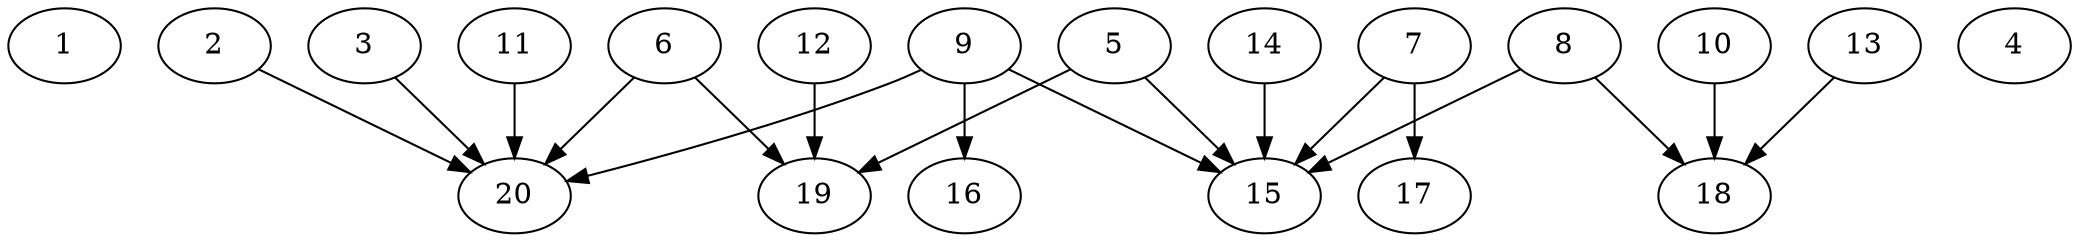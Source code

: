 // DAG automatically generated by daggen at Wed Jul 24 21:21:54 2019
// ./daggen --dot -n 20 --ccr 0.3 --fat 0.8 --regular 0.5 --density 0.6 --mindata 5242880 --maxdata 52428800 
digraph G {
  1 [size="55982080", alpha="0.03", expect_size="16794624"] 
  2 [size="92637867", alpha="0.02", expect_size="27791360"] 
  2 -> 20 [size ="27791360"]
  3 [size="61487787", alpha="0.06", expect_size="18446336"] 
  3 -> 20 [size ="18446336"]
  4 [size="33696427", alpha="0.16", expect_size="10108928"] 
  5 [size="144735573", alpha="0.01", expect_size="43420672"] 
  5 -> 15 [size ="43420672"]
  5 -> 19 [size ="43420672"]
  6 [size="42192213", alpha="0.20", expect_size="12657664"] 
  6 -> 19 [size ="12657664"]
  6 -> 20 [size ="12657664"]
  7 [size="48240640", alpha="0.05", expect_size="14472192"] 
  7 -> 15 [size ="14472192"]
  7 -> 17 [size ="14472192"]
  8 [size="102287360", alpha="0.06", expect_size="30686208"] 
  8 -> 15 [size ="30686208"]
  8 -> 18 [size ="30686208"]
  9 [size="79042560", alpha="0.15", expect_size="23712768"] 
  9 -> 15 [size ="23712768"]
  9 -> 16 [size ="23712768"]
  9 -> 20 [size ="23712768"]
  10 [size="147172693", alpha="0.14", expect_size="44151808"] 
  10 -> 18 [size ="44151808"]
  11 [size="141199360", alpha="0.02", expect_size="42359808"] 
  11 -> 20 [size ="42359808"]
  12 [size="165519360", alpha="0.09", expect_size="49655808"] 
  12 -> 19 [size ="49655808"]
  13 [size="24989013", alpha="0.14", expect_size="7496704"] 
  13 -> 18 [size ="7496704"]
  14 [size="74601813", alpha="0.03", expect_size="22380544"] 
  14 -> 15 [size ="22380544"]
  15 [size="40147627", alpha="0.19", expect_size="12044288"] 
  16 [size="50179413", alpha="0.00", expect_size="15053824"] 
  17 [size="49568427", alpha="0.13", expect_size="14870528"] 
  18 [size="87207253", alpha="0.17", expect_size="26162176"] 
  19 [size="137734827", alpha="0.15", expect_size="41320448"] 
  20 [size="99054933", alpha="0.10", expect_size="29716480"] 
}
